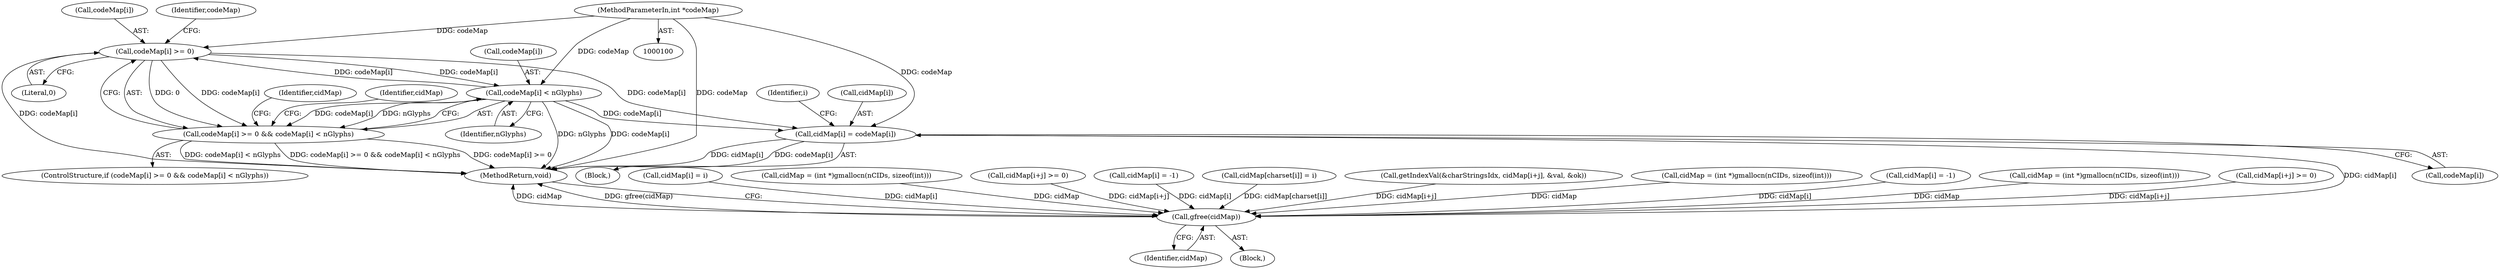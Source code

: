digraph "0_poppler_da63c35549e8852a410946ab016a3f25ac701bdf@array" {
"1000144" [label="(Call,codeMap[i] >= 0)"];
"1000149" [label="(Call,codeMap[i] < nGlyphs)"];
"1000144" [label="(Call,codeMap[i] >= 0)"];
"1000102" [label="(MethodParameterIn,int *codeMap)"];
"1000143" [label="(Call,codeMap[i] >= 0 && codeMap[i] < nGlyphs)"];
"1000155" [label="(Call,cidMap[i] = codeMap[i])"];
"1001473" [label="(Call,gfree(cidMap))"];
"1000145" [label="(Call,codeMap[i])"];
"1000277" [label="(Call,cidMap[i] = i)"];
"1000142" [label="(ControlStructure,if (codeMap[i] >= 0 && codeMap[i] < nGlyphs))"];
"1000140" [label="(Identifier,i)"];
"1000209" [label="(Call,cidMap = (int *)gmallocn(nCIDs, sizeof(int)))"];
"1001211" [label="(Call,cidMap[i+j] >= 0)"];
"1001473" [label="(Call,gfree(cidMap))"];
"1000150" [label="(Call,codeMap[i])"];
"1000155" [label="(Call,cidMap[i] = codeMap[i])"];
"1000164" [label="(Call,cidMap[i] = -1)"];
"1000247" [label="(Call,cidMap[charset[i]] = i)"];
"1001222" [label="(Call,getIndexVal(&charStringsIdx, cidMap[i+j], &val, &ok))"];
"1000144" [label="(Call,codeMap[i] >= 0)"];
"1000124" [label="(Call,cidMap = (int *)gmallocn(nCIDs, sizeof(int)))"];
"1000143" [label="(Call,codeMap[i] >= 0 && codeMap[i] < nGlyphs)"];
"1000166" [label="(Identifier,cidMap)"];
"1000148" [label="(Literal,0)"];
"1000159" [label="(Call,codeMap[i])"];
"1001474" [label="(Identifier,cidMap)"];
"1000227" [label="(Call,cidMap[i] = -1)"];
"1000157" [label="(Identifier,cidMap)"];
"1000259" [label="(Call,cidMap = (int *)gmallocn(nCIDs, sizeof(int)))"];
"1000324" [label="(Call,cidMap[i+j] >= 0)"];
"1000106" [label="(Block,)"];
"1000153" [label="(Identifier,nGlyphs)"];
"1000156" [label="(Call,cidMap[i])"];
"1000149" [label="(Call,codeMap[i] < nGlyphs)"];
"1000151" [label="(Identifier,codeMap)"];
"1000154" [label="(Block,)"];
"1000102" [label="(MethodParameterIn,int *codeMap)"];
"1001475" [label="(MethodReturn,void)"];
"1000144" -> "1000143"  [label="AST: "];
"1000144" -> "1000148"  [label="CFG: "];
"1000145" -> "1000144"  [label="AST: "];
"1000148" -> "1000144"  [label="AST: "];
"1000151" -> "1000144"  [label="CFG: "];
"1000143" -> "1000144"  [label="CFG: "];
"1000144" -> "1001475"  [label="DDG: codeMap[i]"];
"1000144" -> "1000143"  [label="DDG: codeMap[i]"];
"1000144" -> "1000143"  [label="DDG: 0"];
"1000149" -> "1000144"  [label="DDG: codeMap[i]"];
"1000102" -> "1000144"  [label="DDG: codeMap"];
"1000144" -> "1000149"  [label="DDG: codeMap[i]"];
"1000144" -> "1000155"  [label="DDG: codeMap[i]"];
"1000149" -> "1000143"  [label="AST: "];
"1000149" -> "1000153"  [label="CFG: "];
"1000150" -> "1000149"  [label="AST: "];
"1000153" -> "1000149"  [label="AST: "];
"1000143" -> "1000149"  [label="CFG: "];
"1000149" -> "1001475"  [label="DDG: nGlyphs"];
"1000149" -> "1001475"  [label="DDG: codeMap[i]"];
"1000149" -> "1000143"  [label="DDG: codeMap[i]"];
"1000149" -> "1000143"  [label="DDG: nGlyphs"];
"1000102" -> "1000149"  [label="DDG: codeMap"];
"1000149" -> "1000155"  [label="DDG: codeMap[i]"];
"1000102" -> "1000100"  [label="AST: "];
"1000102" -> "1001475"  [label="DDG: codeMap"];
"1000102" -> "1000155"  [label="DDG: codeMap"];
"1000143" -> "1000142"  [label="AST: "];
"1000157" -> "1000143"  [label="CFG: "];
"1000166" -> "1000143"  [label="CFG: "];
"1000143" -> "1001475"  [label="DDG: codeMap[i] >= 0"];
"1000143" -> "1001475"  [label="DDG: codeMap[i] < nGlyphs"];
"1000143" -> "1001475"  [label="DDG: codeMap[i] >= 0 && codeMap[i] < nGlyphs"];
"1000155" -> "1000154"  [label="AST: "];
"1000155" -> "1000159"  [label="CFG: "];
"1000156" -> "1000155"  [label="AST: "];
"1000159" -> "1000155"  [label="AST: "];
"1000140" -> "1000155"  [label="CFG: "];
"1000155" -> "1001475"  [label="DDG: codeMap[i]"];
"1000155" -> "1001475"  [label="DDG: cidMap[i]"];
"1000155" -> "1001473"  [label="DDG: cidMap[i]"];
"1001473" -> "1000106"  [label="AST: "];
"1001473" -> "1001474"  [label="CFG: "];
"1001474" -> "1001473"  [label="AST: "];
"1001475" -> "1001473"  [label="CFG: "];
"1001473" -> "1001475"  [label="DDG: cidMap"];
"1001473" -> "1001475"  [label="DDG: gfree(cidMap)"];
"1000247" -> "1001473"  [label="DDG: cidMap[charset[i]]"];
"1000259" -> "1001473"  [label="DDG: cidMap"];
"1000124" -> "1001473"  [label="DDG: cidMap"];
"1000209" -> "1001473"  [label="DDG: cidMap"];
"1000227" -> "1001473"  [label="DDG: cidMap[i]"];
"1000277" -> "1001473"  [label="DDG: cidMap[i]"];
"1001222" -> "1001473"  [label="DDG: cidMap[i+j]"];
"1000324" -> "1001473"  [label="DDG: cidMap[i+j]"];
"1001211" -> "1001473"  [label="DDG: cidMap[i+j]"];
"1000164" -> "1001473"  [label="DDG: cidMap[i]"];
}
